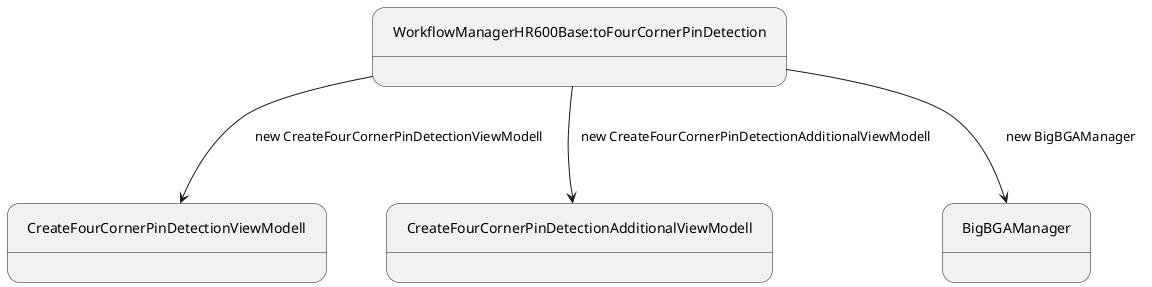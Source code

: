 @startuml FourCornerPinDetection
skinparam padding 10
skinparam nodesep 60
!define DARKBLUE #0000A0
!define DARKGREEN #008000
!define DARKORANGE #FF8C00
!define DARKRED #FF0000
WorkflowManagerHR600Base:toFourCornerPinDetection --> CreateFourCornerPinDetectionViewModell : new CreateFourCornerPinDetectionViewModell\n
WorkflowManagerHR600Base:toFourCornerPinDetection --> CreateFourCornerPinDetectionAdditionalViewModell : new CreateFourCornerPinDetectionAdditionalViewModell\n
WorkflowManagerHR600Base:toFourCornerPinDetection --> BigBGAManager : new BigBGAManager\n

@enduml